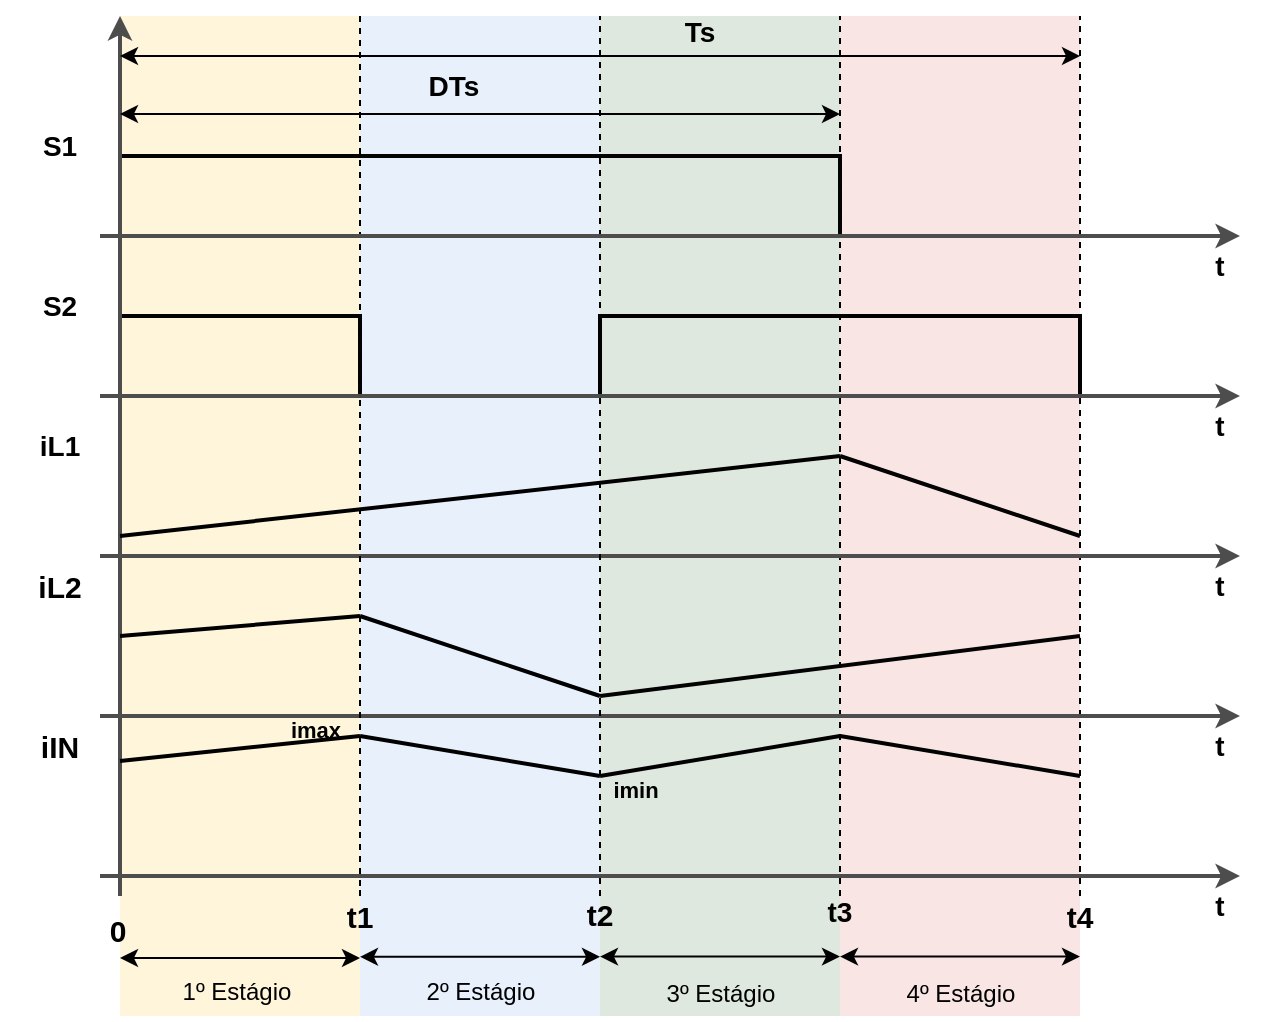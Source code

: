 <mxfile version="16.5.1" type="device" pages="2"><diagram id="Z6HZmyXNCwg5IkLb5baz" name="D&gt;=0_5"><mxGraphModel dx="1038" dy="649" grid="1" gridSize="10" guides="1" tooltips="1" connect="1" arrows="1" fold="1" page="1" pageScale="1" pageWidth="827" pageHeight="1169" math="0" shadow="0"><root><mxCell id="0"/><mxCell id="1" parent="0"/><mxCell id="e4RhfyOBH-OouoMnSQih-4" value="" style="rounded=0;whiteSpace=wrap;html=1;fillColor=#F8E5E4;strokeColor=none;" parent="1" vertex="1"><mxGeometry x="480" y="10" width="120" height="500" as="geometry"/></mxCell><mxCell id="e4RhfyOBH-OouoMnSQih-3" value="" style="rounded=0;whiteSpace=wrap;html=1;fillColor=#DFE8DF;strokeColor=none;" parent="1" vertex="1"><mxGeometry x="360" y="10" width="120" height="500" as="geometry"/></mxCell><mxCell id="e4RhfyOBH-OouoMnSQih-2" value="" style="rounded=0;whiteSpace=wrap;html=1;fillColor=#E8F0FC;strokeColor=none;" parent="1" vertex="1"><mxGeometry x="240" y="10" width="120" height="500" as="geometry"/></mxCell><mxCell id="e4RhfyOBH-OouoMnSQih-1" value="" style="rounded=0;whiteSpace=wrap;html=1;fillColor=#FFF5DB;strokeColor=none;gradientDirection=radial;" parent="1" vertex="1"><mxGeometry x="120" y="10" width="120" height="500" as="geometry"/></mxCell><mxCell id="dGDNWCgqWkg8CKrNuGXy-14" value="" style="rounded=0;whiteSpace=wrap;html=1;fillColor=none;fontColor=#333333;strokeColor=#030303;strokeWidth=2;" parent="1" vertex="1"><mxGeometry x="120" y="80" width="360" height="40" as="geometry"/></mxCell><mxCell id="dGDNWCgqWkg8CKrNuGXy-15" value="" style="rounded=0;whiteSpace=wrap;html=1;fillColor=none;fontColor=#333333;strokeColor=#030303;strokeWidth=2;" parent="1" vertex="1"><mxGeometry x="120" y="160" width="120" height="40" as="geometry"/></mxCell><mxCell id="dGDNWCgqWkg8CKrNuGXy-16" value="" style="rounded=0;whiteSpace=wrap;html=1;fillColor=none;fontColor=#333333;strokeColor=default;strokeWidth=2;" parent="1" vertex="1"><mxGeometry x="360" y="160" width="240" height="40" as="geometry"/></mxCell><mxCell id="dGDNWCgqWkg8CKrNuGXy-1" value="" style="endArrow=classic;html=1;rounded=0;strokeWidth=2;strokeColor=#4D4D4D;" parent="1" edge="1"><mxGeometry width="50" height="50" relative="1" as="geometry"><mxPoint x="120" y="450" as="sourcePoint"/><mxPoint x="120" y="10" as="targetPoint"/></mxGeometry></mxCell><mxCell id="dGDNWCgqWkg8CKrNuGXy-2" value="" style="endArrow=classic;html=1;rounded=0;strokeWidth=2;strokeColor=#4D4D4D;" parent="1" edge="1"><mxGeometry width="50" height="50" relative="1" as="geometry"><mxPoint x="110" y="440" as="sourcePoint"/><mxPoint x="680" y="440" as="targetPoint"/></mxGeometry></mxCell><mxCell id="dGDNWCgqWkg8CKrNuGXy-3" value="&lt;font style=&quot;font-size: 14px&quot;&gt;&lt;b&gt;t&lt;/b&gt;&lt;/font&gt;" style="text;html=1;strokeColor=none;fillColor=none;align=center;verticalAlign=middle;whiteSpace=wrap;rounded=0;" parent="1" vertex="1"><mxGeometry x="640" y="440" width="60" height="30" as="geometry"/></mxCell><mxCell id="dGDNWCgqWkg8CKrNuGXy-6" value="" style="endArrow=none;dashed=1;html=1;rounded=0;strokeWidth=1;" parent="1" edge="1"><mxGeometry width="50" height="50" relative="1" as="geometry"><mxPoint x="480" y="450" as="sourcePoint"/><mxPoint x="480" y="10" as="targetPoint"/></mxGeometry></mxCell><mxCell id="dGDNWCgqWkg8CKrNuGXy-7" value="" style="endArrow=none;dashed=1;html=1;rounded=0;strokeWidth=1;" parent="1" edge="1"><mxGeometry width="50" height="50" relative="1" as="geometry"><mxPoint x="600" y="450" as="sourcePoint"/><mxPoint x="600" y="10" as="targetPoint"/></mxGeometry></mxCell><mxCell id="dGDNWCgqWkg8CKrNuGXy-8" value="" style="endArrow=classic;html=1;rounded=0;strokeWidth=2;strokeColor=#4D4D4D;" parent="1" edge="1"><mxGeometry width="50" height="50" relative="1" as="geometry"><mxPoint x="110" y="360" as="sourcePoint"/><mxPoint x="680" y="360" as="targetPoint"/></mxGeometry></mxCell><mxCell id="dGDNWCgqWkg8CKrNuGXy-9" value="" style="endArrow=classic;html=1;rounded=0;strokeWidth=2;strokeColor=#4D4D4D;" parent="1" edge="1"><mxGeometry width="50" height="50" relative="1" as="geometry"><mxPoint x="110" y="280" as="sourcePoint"/><mxPoint x="680" y="280" as="targetPoint"/></mxGeometry></mxCell><mxCell id="dGDNWCgqWkg8CKrNuGXy-10" value="" style="endArrow=classic;html=1;rounded=0;strokeWidth=2;strokeColor=#4D4D4D;" parent="1" edge="1"><mxGeometry width="50" height="50" relative="1" as="geometry"><mxPoint x="110" y="200" as="sourcePoint"/><mxPoint x="680" y="200" as="targetPoint"/></mxGeometry></mxCell><mxCell id="dGDNWCgqWkg8CKrNuGXy-4" value="" style="endArrow=none;dashed=1;html=1;rounded=0;strokeWidth=1;startArrow=none;" parent="1" source="dGDNWCgqWkg8CKrNuGXy-37" edge="1"><mxGeometry width="50" height="50" relative="1" as="geometry"><mxPoint x="240" y="450" as="sourcePoint"/><mxPoint x="240" y="10" as="targetPoint"/></mxGeometry></mxCell><mxCell id="dGDNWCgqWkg8CKrNuGXy-5" value="" style="endArrow=none;dashed=1;html=1;rounded=0;strokeWidth=1;" parent="1" edge="1"><mxGeometry width="50" height="50" relative="1" as="geometry"><mxPoint x="360" y="450" as="sourcePoint"/><mxPoint x="360" y="10" as="targetPoint"/></mxGeometry></mxCell><mxCell id="dGDNWCgqWkg8CKrNuGXy-17" value="" style="endArrow=none;html=1;rounded=0;strokeWidth=2;fillColor=none;strokeColor=default;fontSize=12;fontColor=#333333;" parent="1" edge="1"><mxGeometry width="50" height="50" relative="1" as="geometry"><mxPoint x="120" y="270" as="sourcePoint"/><mxPoint x="480" y="230" as="targetPoint"/></mxGeometry></mxCell><mxCell id="dGDNWCgqWkg8CKrNuGXy-18" value="" style="endArrow=none;html=1;rounded=0;strokeWidth=2;fillColor=#f5f5f5;strokeColor=#030303;" parent="1" edge="1"><mxGeometry width="50" height="50" relative="1" as="geometry"><mxPoint x="600" y="270" as="sourcePoint"/><mxPoint x="480" y="230" as="targetPoint"/></mxGeometry></mxCell><mxCell id="dGDNWCgqWkg8CKrNuGXy-19" value="" style="endArrow=none;html=1;rounded=0;strokeWidth=2;fillColor=none;strokeColor=default;fontSize=12;fontColor=#333333;" parent="1" edge="1"><mxGeometry width="50" height="50" relative="1" as="geometry"><mxPoint x="120" y="320" as="sourcePoint"/><mxPoint x="240" y="310" as="targetPoint"/></mxGeometry></mxCell><mxCell id="dGDNWCgqWkg8CKrNuGXy-20" value="" style="endArrow=none;html=1;rounded=0;strokeWidth=2;fillColor=none;strokeColor=default;fontSize=12;fontColor=#333333;" parent="1" edge="1"><mxGeometry width="50" height="50" relative="1" as="geometry"><mxPoint x="240" y="310" as="sourcePoint"/><mxPoint x="360" y="350" as="targetPoint"/></mxGeometry></mxCell><mxCell id="dGDNWCgqWkg8CKrNuGXy-21" value="" style="endArrow=none;html=1;rounded=0;strokeWidth=2;fillColor=#f5f5f5;strokeColor=#030303;" parent="1" edge="1"><mxGeometry width="50" height="50" relative="1" as="geometry"><mxPoint x="360" y="350" as="sourcePoint"/><mxPoint x="600" y="320" as="targetPoint"/></mxGeometry></mxCell><mxCell id="dGDNWCgqWkg8CKrNuGXy-22" value="" style="endArrow=none;html=1;rounded=0;strokeWidth=2;fillColor=none;strokeColor=default;fontSize=12;fontColor=#333333;exitX=1;exitY=0.75;exitDx=0;exitDy=0;" parent="1" source="dGDNWCgqWkg8CKrNuGXy-34" edge="1"><mxGeometry width="50" height="50" relative="1" as="geometry"><mxPoint x="120" y="430" as="sourcePoint"/><mxPoint x="240" y="370" as="targetPoint"/></mxGeometry></mxCell><mxCell id="dGDNWCgqWkg8CKrNuGXy-23" value="" style="endArrow=none;html=1;rounded=0;strokeWidth=2;fillColor=none;strokeColor=default;fontSize=12;fontColor=#333333;" parent="1" edge="1"><mxGeometry width="50" height="50" relative="1" as="geometry"><mxPoint x="240" y="370" as="sourcePoint"/><mxPoint x="360" y="390" as="targetPoint"/></mxGeometry></mxCell><mxCell id="dGDNWCgqWkg8CKrNuGXy-24" value="" style="endArrow=none;html=1;rounded=0;strokeWidth=2;fillColor=none;strokeColor=default;fontSize=12;fontColor=#333333;" parent="1" edge="1"><mxGeometry width="50" height="50" relative="1" as="geometry"><mxPoint x="360" y="390" as="sourcePoint"/><mxPoint x="480" y="370" as="targetPoint"/></mxGeometry></mxCell><mxCell id="dGDNWCgqWkg8CKrNuGXy-25" value="" style="endArrow=none;html=1;rounded=0;strokeWidth=2;fillColor=none;strokeColor=default;fontSize=12;fontColor=#333333;" parent="1" edge="1"><mxGeometry width="50" height="50" relative="1" as="geometry"><mxPoint x="480" y="370" as="sourcePoint"/><mxPoint x="600" y="390" as="targetPoint"/></mxGeometry></mxCell><mxCell id="dGDNWCgqWkg8CKrNuGXy-26" value="&lt;font style=&quot;font-size: 14px&quot;&gt;&lt;b&gt;t&lt;/b&gt;&lt;/font&gt;" style="text;html=1;strokeColor=none;fillColor=none;align=center;verticalAlign=middle;whiteSpace=wrap;rounded=0;" parent="1" vertex="1"><mxGeometry x="640" y="360" width="60" height="30" as="geometry"/></mxCell><mxCell id="dGDNWCgqWkg8CKrNuGXy-27" value="&lt;font style=&quot;font-size: 14px&quot;&gt;&lt;b&gt;t&lt;/b&gt;&lt;/font&gt;" style="text;html=1;strokeColor=none;fillColor=none;align=center;verticalAlign=middle;whiteSpace=wrap;rounded=0;" parent="1" vertex="1"><mxGeometry x="640" y="280" width="60" height="30" as="geometry"/></mxCell><mxCell id="dGDNWCgqWkg8CKrNuGXy-28" value="&lt;font style=&quot;font-size: 14px&quot;&gt;&lt;b&gt;t&lt;/b&gt;&lt;/font&gt;" style="text;html=1;strokeColor=none;fillColor=none;align=center;verticalAlign=middle;whiteSpace=wrap;rounded=0;" parent="1" vertex="1"><mxGeometry x="640" y="200" width="60" height="30" as="geometry"/></mxCell><mxCell id="dGDNWCgqWkg8CKrNuGXy-29" value="&lt;font style=&quot;font-size: 14px&quot;&gt;&lt;b&gt;t&lt;/b&gt;&lt;/font&gt;" style="text;html=1;strokeColor=none;fillColor=none;align=center;verticalAlign=middle;whiteSpace=wrap;rounded=0;" parent="1" vertex="1"><mxGeometry x="640" y="120" width="60" height="30" as="geometry"/></mxCell><mxCell id="dGDNWCgqWkg8CKrNuGXy-30" value="&lt;font style=&quot;font-size: 14px&quot;&gt;&lt;b&gt;S1&lt;/b&gt;&lt;/font&gt;" style="text;html=1;strokeColor=none;fillColor=none;align=center;verticalAlign=middle;whiteSpace=wrap;rounded=0;" parent="1" vertex="1"><mxGeometry x="60" y="60" width="60" height="30" as="geometry"/></mxCell><mxCell id="dGDNWCgqWkg8CKrNuGXy-31" value="&lt;font style=&quot;font-size: 14px&quot;&gt;&lt;b&gt;S2&lt;/b&gt;&lt;/font&gt;" style="text;html=1;strokeColor=none;fillColor=none;align=center;verticalAlign=middle;whiteSpace=wrap;rounded=0;" parent="1" vertex="1"><mxGeometry x="60" y="140" width="60" height="30" as="geometry"/></mxCell><mxCell id="dGDNWCgqWkg8CKrNuGXy-32" value="&lt;font style=&quot;font-size: 14px&quot;&gt;&lt;b&gt;iL1&lt;/b&gt;&lt;/font&gt;" style="text;html=1;strokeColor=none;fillColor=none;align=center;verticalAlign=middle;whiteSpace=wrap;rounded=0;" parent="1" vertex="1"><mxGeometry x="60" y="210" width="60" height="30" as="geometry"/></mxCell><mxCell id="dGDNWCgqWkg8CKrNuGXy-33" value="&lt;font style=&quot;font-size: 15px&quot;&gt;&lt;b&gt;iL2&lt;/b&gt;&lt;/font&gt;" style="text;html=1;strokeColor=none;fillColor=none;align=center;verticalAlign=middle;whiteSpace=wrap;rounded=0;" parent="1" vertex="1"><mxGeometry x="60" y="280" width="60" height="30" as="geometry"/></mxCell><mxCell id="dGDNWCgqWkg8CKrNuGXy-34" value="&lt;font style=&quot;font-size: 15px&quot;&gt;&lt;b&gt;iIN&lt;/b&gt;&lt;/font&gt;" style="text;html=1;strokeColor=none;fillColor=none;align=center;verticalAlign=middle;whiteSpace=wrap;rounded=0;" parent="1" vertex="1"><mxGeometry x="60" y="360" width="60" height="30" as="geometry"/></mxCell><mxCell id="dGDNWCgqWkg8CKrNuGXy-35" value="&lt;font style=&quot;font-size: 11px&quot;&gt;&lt;b&gt;imax&lt;/b&gt;&lt;/font&gt;" style="text;html=1;strokeColor=none;fillColor=none;align=center;verticalAlign=middle;whiteSpace=wrap;rounded=0;" parent="1" vertex="1"><mxGeometry x="188" y="352" width="60" height="30" as="geometry"/></mxCell><mxCell id="dGDNWCgqWkg8CKrNuGXy-36" value="&lt;font style=&quot;font-size: 11px&quot;&gt;&lt;b&gt;imin&lt;/b&gt;&lt;/font&gt;" style="text;html=1;strokeColor=none;fillColor=none;align=center;verticalAlign=middle;whiteSpace=wrap;rounded=0;" parent="1" vertex="1"><mxGeometry x="348" y="382" width="60" height="30" as="geometry"/></mxCell><mxCell id="dGDNWCgqWkg8CKrNuGXy-37" value="&lt;font style=&quot;font-size: 15px&quot;&gt;&lt;b&gt;t1&lt;/b&gt;&lt;/font&gt;" style="text;html=1;strokeColor=none;fillColor=none;align=center;verticalAlign=middle;whiteSpace=wrap;rounded=0;" parent="1" vertex="1"><mxGeometry x="210" y="445" width="60" height="30" as="geometry"/></mxCell><mxCell id="dGDNWCgqWkg8CKrNuGXy-38" value="" style="endArrow=none;dashed=1;html=1;rounded=0;strokeWidth=1;" parent="1" target="dGDNWCgqWkg8CKrNuGXy-37" edge="1"><mxGeometry width="50" height="50" relative="1" as="geometry"><mxPoint x="240" y="450" as="sourcePoint"/><mxPoint x="240" y="40" as="targetPoint"/></mxGeometry></mxCell><mxCell id="dGDNWCgqWkg8CKrNuGXy-39" value="&lt;font size=&quot;1&quot;&gt;&lt;b style=&quot;font-size: 15px&quot;&gt;t2&lt;/b&gt;&lt;/font&gt;" style="text;html=1;strokeColor=none;fillColor=none;align=center;verticalAlign=middle;whiteSpace=wrap;rounded=0;" parent="1" vertex="1"><mxGeometry x="330" y="444" width="60" height="30" as="geometry"/></mxCell><mxCell id="dGDNWCgqWkg8CKrNuGXy-40" value="&lt;font style=&quot;font-size: 14px&quot;&gt;&lt;b&gt;t3&lt;/b&gt;&lt;/font&gt;" style="text;html=1;strokeColor=none;fillColor=none;align=center;verticalAlign=middle;whiteSpace=wrap;rounded=0;" parent="1" vertex="1"><mxGeometry x="450" y="443" width="60" height="30" as="geometry"/></mxCell><mxCell id="dGDNWCgqWkg8CKrNuGXy-41" value="&lt;font size=&quot;1&quot;&gt;&lt;b style=&quot;font-size: 15px&quot;&gt;t4&lt;/b&gt;&lt;/font&gt;" style="text;html=1;strokeColor=none;fillColor=none;align=center;verticalAlign=middle;whiteSpace=wrap;rounded=0;" parent="1" vertex="1"><mxGeometry x="570" y="445" width="60" height="30" as="geometry"/></mxCell><mxCell id="dGDNWCgqWkg8CKrNuGXy-43" value="" style="endArrow=classic;startArrow=classic;html=1;rounded=0;fontSize=11;strokeWidth=1;exitX=1;exitY=0.25;exitDx=0;exitDy=0;" parent="1" edge="1"><mxGeometry width="50" height="50" relative="1" as="geometry"><mxPoint x="120" y="30" as="sourcePoint"/><mxPoint x="600" y="30" as="targetPoint"/></mxGeometry></mxCell><mxCell id="dGDNWCgqWkg8CKrNuGXy-44" value="&lt;font style=&quot;font-size: 14px&quot;&gt;&lt;b&gt;DTs&lt;/b&gt;&lt;/font&gt;" style="text;html=1;strokeColor=none;fillColor=none;align=center;verticalAlign=middle;whiteSpace=wrap;rounded=0;" parent="1" vertex="1"><mxGeometry x="257" y="30" width="60" height="30" as="geometry"/></mxCell><mxCell id="dGDNWCgqWkg8CKrNuGXy-45" value="&lt;font style=&quot;font-size: 14px&quot;&gt;&lt;b&gt;Ts&lt;/b&gt;&lt;/font&gt;" style="text;html=1;strokeColor=none;fillColor=none;align=center;verticalAlign=middle;whiteSpace=wrap;rounded=0;" parent="1" vertex="1"><mxGeometry x="380" y="3" width="60" height="30" as="geometry"/></mxCell><mxCell id="dGDNWCgqWkg8CKrNuGXy-46" value="&lt;font style=&quot;font-size: 15px&quot;&gt;&lt;b&gt;0&lt;/b&gt;&lt;/font&gt;" style="text;html=1;strokeColor=none;fillColor=none;align=center;verticalAlign=middle;whiteSpace=wrap;rounded=0;" parent="1" vertex="1"><mxGeometry x="89" y="452" width="60" height="30" as="geometry"/></mxCell><mxCell id="e4RhfyOBH-OouoMnSQih-10" value="" style="endArrow=classic;startArrow=classic;html=1;rounded=0;fontSize=11;strokeWidth=1;exitX=1;exitY=0.25;exitDx=0;exitDy=0;" parent="1" edge="1"><mxGeometry width="50" height="50" relative="1" as="geometry"><mxPoint x="120" y="59" as="sourcePoint"/><mxPoint x="480" y="59" as="targetPoint"/></mxGeometry></mxCell><mxCell id="e4RhfyOBH-OouoMnSQih-12" value="" style="endArrow=classic;startArrow=classic;html=1;rounded=0;fontSize=11;strokeWidth=1;exitX=1;exitY=0.25;exitDx=0;exitDy=0;" parent="1" edge="1"><mxGeometry width="50" height="50" relative="1" as="geometry"><mxPoint x="120" y="481" as="sourcePoint"/><mxPoint x="240" y="481" as="targetPoint"/></mxGeometry></mxCell><mxCell id="e4RhfyOBH-OouoMnSQih-13" value="" style="endArrow=classic;startArrow=classic;html=1;rounded=0;fontSize=11;strokeWidth=1;exitX=1;exitY=0.25;exitDx=0;exitDy=0;" parent="1" edge="1"><mxGeometry width="50" height="50" relative="1" as="geometry"><mxPoint x="240" y="480.43" as="sourcePoint"/><mxPoint x="360" y="480.43" as="targetPoint"/></mxGeometry></mxCell><mxCell id="e4RhfyOBH-OouoMnSQih-14" value="" style="endArrow=classic;startArrow=classic;html=1;rounded=0;fontSize=11;strokeWidth=1;exitX=1;exitY=0.25;exitDx=0;exitDy=0;" parent="1" edge="1"><mxGeometry width="50" height="50" relative="1" as="geometry"><mxPoint x="360" y="480.31" as="sourcePoint"/><mxPoint x="480" y="480.31" as="targetPoint"/></mxGeometry></mxCell><mxCell id="e4RhfyOBH-OouoMnSQih-15" value="" style="endArrow=classic;startArrow=classic;html=1;rounded=0;fontSize=11;strokeWidth=1;exitX=1;exitY=0.25;exitDx=0;exitDy=0;" parent="1" edge="1"><mxGeometry width="50" height="50" relative="1" as="geometry"><mxPoint x="480" y="480.31" as="sourcePoint"/><mxPoint x="600" y="480.31" as="targetPoint"/></mxGeometry></mxCell><mxCell id="e4RhfyOBH-OouoMnSQih-17" value="&lt;font style=&quot;font-size: 12px&quot;&gt;1º Estágio&lt;/font&gt;" style="text;html=1;strokeColor=none;fillColor=none;align=center;verticalAlign=middle;whiteSpace=wrap;rounded=0;fontSize=15;" parent="1" vertex="1"><mxGeometry x="137" y="481" width="83" height="30" as="geometry"/></mxCell><mxCell id="dGDNWCgqWkg8CKrNuGXy-11" value="" style="endArrow=classic;html=1;rounded=0;strokeWidth=2;strokeColor=#4D4D4D;" parent="1" edge="1"><mxGeometry width="50" height="50" relative="1" as="geometry"><mxPoint x="110" y="120" as="sourcePoint"/><mxPoint x="680" y="120" as="targetPoint"/></mxGeometry></mxCell><mxCell id="e4RhfyOBH-OouoMnSQih-18" value="&lt;font style=&quot;font-size: 12px&quot;&gt;2º Estágio&lt;/font&gt;" style="text;html=1;strokeColor=none;fillColor=none;align=center;verticalAlign=middle;whiteSpace=wrap;rounded=0;fontSize=15;" parent="1" vertex="1"><mxGeometry x="258.5" y="486.5" width="83" height="19" as="geometry"/></mxCell><mxCell id="e4RhfyOBH-OouoMnSQih-19" value="&lt;font style=&quot;font-size: 12px&quot;&gt;3º Estágio&lt;/font&gt;" style="text;html=1;strokeColor=none;fillColor=none;align=center;verticalAlign=middle;whiteSpace=wrap;rounded=0;fontSize=15;" parent="1" vertex="1"><mxGeometry x="378.5" y="482" width="83" height="30" as="geometry"/></mxCell><mxCell id="e4RhfyOBH-OouoMnSQih-20" value="&lt;font style=&quot;font-size: 12px&quot;&gt;4º Estágio&lt;/font&gt;" style="text;html=1;strokeColor=none;fillColor=none;align=center;verticalAlign=middle;whiteSpace=wrap;rounded=0;fontSize=15;" parent="1" vertex="1"><mxGeometry x="498.5" y="482" width="83" height="30" as="geometry"/></mxCell></root></mxGraphModel></diagram><diagram name="D&lt;0_5" id="ca2ZAwSnyEl_BcdZm0S9"><mxGraphModel dx="1038" dy="649" grid="1" gridSize="10" guides="1" tooltips="1" connect="1" arrows="1" fold="1" page="1" pageScale="1" pageWidth="827" pageHeight="1169" math="0" shadow="0"><root><mxCell id="uFz39DifCKeHhFSxsvC1-0"/><mxCell id="uFz39DifCKeHhFSxsvC1-1" parent="uFz39DifCKeHhFSxsvC1-0"/><mxCell id="uFz39DifCKeHhFSxsvC1-2" value="" style="rounded=0;whiteSpace=wrap;html=1;fillColor=#F8E5E4;strokeColor=none;" vertex="1" parent="uFz39DifCKeHhFSxsvC1-1"><mxGeometry x="480" y="10" width="120" height="500" as="geometry"/></mxCell><mxCell id="uFz39DifCKeHhFSxsvC1-3" value="" style="rounded=0;whiteSpace=wrap;html=1;fillColor=#DFE8DF;strokeColor=none;" vertex="1" parent="uFz39DifCKeHhFSxsvC1-1"><mxGeometry x="360" y="10" width="120" height="500" as="geometry"/></mxCell><mxCell id="uFz39DifCKeHhFSxsvC1-4" value="" style="rounded=0;whiteSpace=wrap;html=1;fillColor=#E8F0FC;strokeColor=none;" vertex="1" parent="uFz39DifCKeHhFSxsvC1-1"><mxGeometry x="240" y="10" width="120" height="500" as="geometry"/></mxCell><mxCell id="uFz39DifCKeHhFSxsvC1-5" value="" style="rounded=0;whiteSpace=wrap;html=1;fillColor=#FFF5DB;strokeColor=none;gradientDirection=radial;" vertex="1" parent="uFz39DifCKeHhFSxsvC1-1"><mxGeometry x="120" y="10" width="120" height="500" as="geometry"/></mxCell><mxCell id="uFz39DifCKeHhFSxsvC1-6" value="" style="rounded=0;whiteSpace=wrap;html=1;fillColor=none;fontColor=#333333;strokeColor=#030303;strokeWidth=2;" vertex="1" parent="uFz39DifCKeHhFSxsvC1-1"><mxGeometry x="240" y="80" width="120" height="40" as="geometry"/></mxCell><mxCell id="uFz39DifCKeHhFSxsvC1-8" value="" style="rounded=0;whiteSpace=wrap;html=1;fillColor=none;fontColor=#333333;strokeColor=default;strokeWidth=2;" vertex="1" parent="uFz39DifCKeHhFSxsvC1-1"><mxGeometry x="480" y="160" width="120" height="40" as="geometry"/></mxCell><mxCell id="uFz39DifCKeHhFSxsvC1-9" value="" style="endArrow=classic;html=1;rounded=0;strokeWidth=2;strokeColor=#4D4D4D;" edge="1" parent="uFz39DifCKeHhFSxsvC1-1"><mxGeometry width="50" height="50" relative="1" as="geometry"><mxPoint x="120" y="450" as="sourcePoint"/><mxPoint x="120" y="10" as="targetPoint"/></mxGeometry></mxCell><mxCell id="uFz39DifCKeHhFSxsvC1-10" value="" style="endArrow=classic;html=1;rounded=0;strokeWidth=2;strokeColor=#4D4D4D;" edge="1" parent="uFz39DifCKeHhFSxsvC1-1"><mxGeometry width="50" height="50" relative="1" as="geometry"><mxPoint x="110" y="440" as="sourcePoint"/><mxPoint x="680" y="440" as="targetPoint"/></mxGeometry></mxCell><mxCell id="uFz39DifCKeHhFSxsvC1-11" value="&lt;font style=&quot;font-size: 14px&quot;&gt;&lt;b&gt;t&lt;/b&gt;&lt;/font&gt;" style="text;html=1;strokeColor=none;fillColor=none;align=center;verticalAlign=middle;whiteSpace=wrap;rounded=0;" vertex="1" parent="uFz39DifCKeHhFSxsvC1-1"><mxGeometry x="640" y="440" width="60" height="30" as="geometry"/></mxCell><mxCell id="uFz39DifCKeHhFSxsvC1-12" value="" style="endArrow=none;dashed=1;html=1;rounded=0;strokeWidth=1;" edge="1" parent="uFz39DifCKeHhFSxsvC1-1"><mxGeometry width="50" height="50" relative="1" as="geometry"><mxPoint x="480" y="450" as="sourcePoint"/><mxPoint x="480" y="10" as="targetPoint"/></mxGeometry></mxCell><mxCell id="uFz39DifCKeHhFSxsvC1-13" value="" style="endArrow=none;dashed=1;html=1;rounded=0;strokeWidth=1;" edge="1" parent="uFz39DifCKeHhFSxsvC1-1"><mxGeometry width="50" height="50" relative="1" as="geometry"><mxPoint x="600" y="450" as="sourcePoint"/><mxPoint x="600" y="10" as="targetPoint"/></mxGeometry></mxCell><mxCell id="uFz39DifCKeHhFSxsvC1-14" value="" style="endArrow=classic;html=1;rounded=0;strokeWidth=2;strokeColor=#4D4D4D;" edge="1" parent="uFz39DifCKeHhFSxsvC1-1"><mxGeometry width="50" height="50" relative="1" as="geometry"><mxPoint x="110" y="360" as="sourcePoint"/><mxPoint x="680" y="360" as="targetPoint"/></mxGeometry></mxCell><mxCell id="uFz39DifCKeHhFSxsvC1-15" value="" style="endArrow=classic;html=1;rounded=0;strokeWidth=2;strokeColor=#4D4D4D;" edge="1" parent="uFz39DifCKeHhFSxsvC1-1"><mxGeometry width="50" height="50" relative="1" as="geometry"><mxPoint x="110" y="280" as="sourcePoint"/><mxPoint x="680" y="280" as="targetPoint"/></mxGeometry></mxCell><mxCell id="uFz39DifCKeHhFSxsvC1-16" value="" style="endArrow=classic;html=1;rounded=0;strokeWidth=2;strokeColor=#4D4D4D;" edge="1" parent="uFz39DifCKeHhFSxsvC1-1"><mxGeometry width="50" height="50" relative="1" as="geometry"><mxPoint x="110" y="200" as="sourcePoint"/><mxPoint x="680" y="200" as="targetPoint"/></mxGeometry></mxCell><mxCell id="uFz39DifCKeHhFSxsvC1-17" value="" style="endArrow=none;dashed=1;html=1;rounded=0;strokeWidth=1;startArrow=none;" edge="1" parent="uFz39DifCKeHhFSxsvC1-1" source="uFz39DifCKeHhFSxsvC1-39"><mxGeometry width="50" height="50" relative="1" as="geometry"><mxPoint x="240" y="450" as="sourcePoint"/><mxPoint x="240" y="10" as="targetPoint"/></mxGeometry></mxCell><mxCell id="uFz39DifCKeHhFSxsvC1-18" value="" style="endArrow=none;dashed=1;html=1;rounded=0;strokeWidth=1;" edge="1" parent="uFz39DifCKeHhFSxsvC1-1"><mxGeometry width="50" height="50" relative="1" as="geometry"><mxPoint x="360" y="450" as="sourcePoint"/><mxPoint x="360" y="10" as="targetPoint"/></mxGeometry></mxCell><mxCell id="uFz39DifCKeHhFSxsvC1-22" value="" style="endArrow=none;html=1;rounded=0;strokeWidth=2;fillColor=none;strokeColor=default;fontSize=12;fontColor=#333333;" edge="1" parent="uFz39DifCKeHhFSxsvC1-1"><mxGeometry width="50" height="50" relative="1" as="geometry"><mxPoint x="480" y="352" as="sourcePoint"/><mxPoint x="600" y="322" as="targetPoint"/></mxGeometry></mxCell><mxCell id="uFz39DifCKeHhFSxsvC1-28" value="&lt;font style=&quot;font-size: 14px&quot;&gt;&lt;b&gt;t&lt;/b&gt;&lt;/font&gt;" style="text;html=1;strokeColor=none;fillColor=none;align=center;verticalAlign=middle;whiteSpace=wrap;rounded=0;" vertex="1" parent="uFz39DifCKeHhFSxsvC1-1"><mxGeometry x="640" y="360" width="60" height="30" as="geometry"/></mxCell><mxCell id="uFz39DifCKeHhFSxsvC1-29" value="&lt;font style=&quot;font-size: 14px&quot;&gt;&lt;b&gt;t&lt;/b&gt;&lt;/font&gt;" style="text;html=1;strokeColor=none;fillColor=none;align=center;verticalAlign=middle;whiteSpace=wrap;rounded=0;" vertex="1" parent="uFz39DifCKeHhFSxsvC1-1"><mxGeometry x="640" y="280" width="60" height="30" as="geometry"/></mxCell><mxCell id="uFz39DifCKeHhFSxsvC1-30" value="&lt;font style=&quot;font-size: 14px&quot;&gt;&lt;b&gt;t&lt;/b&gt;&lt;/font&gt;" style="text;html=1;strokeColor=none;fillColor=none;align=center;verticalAlign=middle;whiteSpace=wrap;rounded=0;" vertex="1" parent="uFz39DifCKeHhFSxsvC1-1"><mxGeometry x="640" y="200" width="60" height="30" as="geometry"/></mxCell><mxCell id="uFz39DifCKeHhFSxsvC1-31" value="&lt;font style=&quot;font-size: 14px&quot;&gt;&lt;b&gt;t&lt;/b&gt;&lt;/font&gt;" style="text;html=1;strokeColor=none;fillColor=none;align=center;verticalAlign=middle;whiteSpace=wrap;rounded=0;" vertex="1" parent="uFz39DifCKeHhFSxsvC1-1"><mxGeometry x="640" y="120" width="60" height="30" as="geometry"/></mxCell><mxCell id="uFz39DifCKeHhFSxsvC1-32" value="&lt;font style=&quot;font-size: 14px&quot;&gt;&lt;b&gt;S1&lt;/b&gt;&lt;/font&gt;" style="text;html=1;strokeColor=none;fillColor=none;align=center;verticalAlign=middle;whiteSpace=wrap;rounded=0;" vertex="1" parent="uFz39DifCKeHhFSxsvC1-1"><mxGeometry x="60" y="60" width="60" height="30" as="geometry"/></mxCell><mxCell id="uFz39DifCKeHhFSxsvC1-33" value="&lt;font style=&quot;font-size: 14px&quot;&gt;&lt;b&gt;S2&lt;/b&gt;&lt;/font&gt;" style="text;html=1;strokeColor=none;fillColor=none;align=center;verticalAlign=middle;whiteSpace=wrap;rounded=0;" vertex="1" parent="uFz39DifCKeHhFSxsvC1-1"><mxGeometry x="60" y="140" width="60" height="30" as="geometry"/></mxCell><mxCell id="uFz39DifCKeHhFSxsvC1-34" value="&lt;font style=&quot;font-size: 14px&quot;&gt;&lt;b&gt;iL1&lt;/b&gt;&lt;/font&gt;" style="text;html=1;strokeColor=none;fillColor=none;align=center;verticalAlign=middle;whiteSpace=wrap;rounded=0;" vertex="1" parent="uFz39DifCKeHhFSxsvC1-1"><mxGeometry x="60" y="210" width="60" height="30" as="geometry"/></mxCell><mxCell id="uFz39DifCKeHhFSxsvC1-35" value="&lt;font style=&quot;font-size: 15px&quot;&gt;&lt;b&gt;iL2&lt;/b&gt;&lt;/font&gt;" style="text;html=1;strokeColor=none;fillColor=none;align=center;verticalAlign=middle;whiteSpace=wrap;rounded=0;" vertex="1" parent="uFz39DifCKeHhFSxsvC1-1"><mxGeometry x="60" y="280" width="60" height="30" as="geometry"/></mxCell><mxCell id="uFz39DifCKeHhFSxsvC1-36" value="&lt;font style=&quot;font-size: 15px&quot;&gt;&lt;b&gt;iIN&lt;/b&gt;&lt;/font&gt;" style="text;html=1;strokeColor=none;fillColor=none;align=center;verticalAlign=middle;whiteSpace=wrap;rounded=0;" vertex="1" parent="uFz39DifCKeHhFSxsvC1-1"><mxGeometry x="60" y="360" width="60" height="30" as="geometry"/></mxCell><mxCell id="uFz39DifCKeHhFSxsvC1-37" value="&lt;font style=&quot;font-size: 11px&quot;&gt;&lt;b&gt;imax&lt;/b&gt;&lt;/font&gt;" style="text;html=1;strokeColor=none;fillColor=none;align=center;verticalAlign=middle;whiteSpace=wrap;rounded=0;" vertex="1" parent="uFz39DifCKeHhFSxsvC1-1"><mxGeometry x="299" y="350" width="60" height="30" as="geometry"/></mxCell><mxCell id="uFz39DifCKeHhFSxsvC1-38" value="&lt;font style=&quot;font-size: 11px&quot;&gt;&lt;b&gt;imin&lt;/b&gt;&lt;/font&gt;" style="text;html=1;strokeColor=none;fillColor=none;align=center;verticalAlign=middle;whiteSpace=wrap;rounded=0;" vertex="1" parent="uFz39DifCKeHhFSxsvC1-1"><mxGeometry x="226" y="381" width="60" height="30" as="geometry"/></mxCell><mxCell id="uFz39DifCKeHhFSxsvC1-39" value="&lt;font style=&quot;font-size: 15px&quot;&gt;&lt;b&gt;t1&lt;/b&gt;&lt;/font&gt;" style="text;html=1;strokeColor=none;fillColor=none;align=center;verticalAlign=middle;whiteSpace=wrap;rounded=0;" vertex="1" parent="uFz39DifCKeHhFSxsvC1-1"><mxGeometry x="210" y="445" width="60" height="30" as="geometry"/></mxCell><mxCell id="uFz39DifCKeHhFSxsvC1-40" value="" style="endArrow=none;dashed=1;html=1;rounded=0;strokeWidth=1;" edge="1" parent="uFz39DifCKeHhFSxsvC1-1" target="uFz39DifCKeHhFSxsvC1-39"><mxGeometry width="50" height="50" relative="1" as="geometry"><mxPoint x="240" y="450" as="sourcePoint"/><mxPoint x="240" y="40" as="targetPoint"/></mxGeometry></mxCell><mxCell id="uFz39DifCKeHhFSxsvC1-41" value="&lt;font size=&quot;1&quot;&gt;&lt;b style=&quot;font-size: 15px&quot;&gt;t2&lt;/b&gt;&lt;/font&gt;" style="text;html=1;strokeColor=none;fillColor=none;align=center;verticalAlign=middle;whiteSpace=wrap;rounded=0;" vertex="1" parent="uFz39DifCKeHhFSxsvC1-1"><mxGeometry x="330" y="444" width="60" height="30" as="geometry"/></mxCell><mxCell id="uFz39DifCKeHhFSxsvC1-42" value="&lt;font style=&quot;font-size: 14px&quot;&gt;&lt;b&gt;t3&lt;/b&gt;&lt;/font&gt;" style="text;html=1;strokeColor=none;fillColor=none;align=center;verticalAlign=middle;whiteSpace=wrap;rounded=0;" vertex="1" parent="uFz39DifCKeHhFSxsvC1-1"><mxGeometry x="450" y="443" width="60" height="30" as="geometry"/></mxCell><mxCell id="uFz39DifCKeHhFSxsvC1-43" value="&lt;font size=&quot;1&quot;&gt;&lt;b style=&quot;font-size: 15px&quot;&gt;t4&lt;/b&gt;&lt;/font&gt;" style="text;html=1;strokeColor=none;fillColor=none;align=center;verticalAlign=middle;whiteSpace=wrap;rounded=0;" vertex="1" parent="uFz39DifCKeHhFSxsvC1-1"><mxGeometry x="570" y="445" width="60" height="30" as="geometry"/></mxCell><mxCell id="uFz39DifCKeHhFSxsvC1-44" value="" style="endArrow=classic;startArrow=classic;html=1;rounded=0;fontSize=11;strokeWidth=1;exitX=1;exitY=0.25;exitDx=0;exitDy=0;" edge="1" parent="uFz39DifCKeHhFSxsvC1-1"><mxGeometry width="50" height="50" relative="1" as="geometry"><mxPoint x="120" y="30" as="sourcePoint"/><mxPoint x="600" y="30" as="targetPoint"/></mxGeometry></mxCell><mxCell id="uFz39DifCKeHhFSxsvC1-45" value="&lt;font style=&quot;font-size: 14px&quot;&gt;&lt;b&gt;DTs&lt;/b&gt;&lt;/font&gt;" style="text;html=1;strokeColor=none;fillColor=none;align=center;verticalAlign=middle;whiteSpace=wrap;rounded=0;" vertex="1" parent="uFz39DifCKeHhFSxsvC1-1"><mxGeometry x="257" y="30" width="60" height="30" as="geometry"/></mxCell><mxCell id="uFz39DifCKeHhFSxsvC1-46" value="&lt;font style=&quot;font-size: 14px&quot;&gt;&lt;b&gt;Ts&lt;/b&gt;&lt;/font&gt;" style="text;html=1;strokeColor=none;fillColor=none;align=center;verticalAlign=middle;whiteSpace=wrap;rounded=0;" vertex="1" parent="uFz39DifCKeHhFSxsvC1-1"><mxGeometry x="380" y="3" width="60" height="30" as="geometry"/></mxCell><mxCell id="uFz39DifCKeHhFSxsvC1-47" value="&lt;font style=&quot;font-size: 15px&quot;&gt;&lt;b&gt;0&lt;/b&gt;&lt;/font&gt;" style="text;html=1;strokeColor=none;fillColor=none;align=center;verticalAlign=middle;whiteSpace=wrap;rounded=0;" vertex="1" parent="uFz39DifCKeHhFSxsvC1-1"><mxGeometry x="89" y="452" width="60" height="30" as="geometry"/></mxCell><mxCell id="uFz39DifCKeHhFSxsvC1-48" value="" style="endArrow=classic;startArrow=classic;html=1;rounded=0;fontSize=11;strokeWidth=1;" edge="1" parent="uFz39DifCKeHhFSxsvC1-1"><mxGeometry width="50" height="50" relative="1" as="geometry"><mxPoint x="240" y="59" as="sourcePoint"/><mxPoint x="360" y="59" as="targetPoint"/></mxGeometry></mxCell><mxCell id="uFz39DifCKeHhFSxsvC1-49" value="" style="endArrow=classic;startArrow=classic;html=1;rounded=0;fontSize=11;strokeWidth=1;exitX=1;exitY=0.25;exitDx=0;exitDy=0;" edge="1" parent="uFz39DifCKeHhFSxsvC1-1"><mxGeometry width="50" height="50" relative="1" as="geometry"><mxPoint x="120" y="481" as="sourcePoint"/><mxPoint x="240" y="481" as="targetPoint"/></mxGeometry></mxCell><mxCell id="uFz39DifCKeHhFSxsvC1-50" value="" style="endArrow=classic;startArrow=classic;html=1;rounded=0;fontSize=11;strokeWidth=1;exitX=1;exitY=0.25;exitDx=0;exitDy=0;" edge="1" parent="uFz39DifCKeHhFSxsvC1-1"><mxGeometry width="50" height="50" relative="1" as="geometry"><mxPoint x="240" y="480.43" as="sourcePoint"/><mxPoint x="360" y="480.43" as="targetPoint"/></mxGeometry></mxCell><mxCell id="uFz39DifCKeHhFSxsvC1-51" value="" style="endArrow=classic;startArrow=classic;html=1;rounded=0;fontSize=11;strokeWidth=1;exitX=1;exitY=0.25;exitDx=0;exitDy=0;" edge="1" parent="uFz39DifCKeHhFSxsvC1-1"><mxGeometry width="50" height="50" relative="1" as="geometry"><mxPoint x="360" y="480.31" as="sourcePoint"/><mxPoint x="480" y="480.31" as="targetPoint"/></mxGeometry></mxCell><mxCell id="uFz39DifCKeHhFSxsvC1-52" value="" style="endArrow=classic;startArrow=classic;html=1;rounded=0;fontSize=11;strokeWidth=1;exitX=1;exitY=0.25;exitDx=0;exitDy=0;" edge="1" parent="uFz39DifCKeHhFSxsvC1-1"><mxGeometry width="50" height="50" relative="1" as="geometry"><mxPoint x="480" y="480.31" as="sourcePoint"/><mxPoint x="600" y="480.31" as="targetPoint"/></mxGeometry></mxCell><mxCell id="uFz39DifCKeHhFSxsvC1-53" value="&lt;font style=&quot;font-size: 12px&quot;&gt;1º Estágio&lt;/font&gt;" style="text;html=1;strokeColor=none;fillColor=none;align=center;verticalAlign=middle;whiteSpace=wrap;rounded=0;fontSize=15;" vertex="1" parent="uFz39DifCKeHhFSxsvC1-1"><mxGeometry x="137" y="481" width="83" height="30" as="geometry"/></mxCell><mxCell id="uFz39DifCKeHhFSxsvC1-54" value="" style="endArrow=classic;html=1;rounded=0;strokeWidth=2;strokeColor=#4D4D4D;" edge="1" parent="uFz39DifCKeHhFSxsvC1-1"><mxGeometry width="50" height="50" relative="1" as="geometry"><mxPoint x="110" y="120" as="sourcePoint"/><mxPoint x="680" y="120" as="targetPoint"/></mxGeometry></mxCell><mxCell id="uFz39DifCKeHhFSxsvC1-55" value="&lt;font style=&quot;font-size: 12px&quot;&gt;2º Estágio&lt;/font&gt;" style="text;html=1;strokeColor=none;fillColor=none;align=center;verticalAlign=middle;whiteSpace=wrap;rounded=0;fontSize=15;" vertex="1" parent="uFz39DifCKeHhFSxsvC1-1"><mxGeometry x="258.5" y="486.5" width="83" height="19" as="geometry"/></mxCell><mxCell id="uFz39DifCKeHhFSxsvC1-56" value="&lt;font style=&quot;font-size: 12px&quot;&gt;3º Estágio&lt;/font&gt;" style="text;html=1;strokeColor=none;fillColor=none;align=center;verticalAlign=middle;whiteSpace=wrap;rounded=0;fontSize=15;" vertex="1" parent="uFz39DifCKeHhFSxsvC1-1"><mxGeometry x="378.5" y="482" width="83" height="30" as="geometry"/></mxCell><mxCell id="uFz39DifCKeHhFSxsvC1-57" value="&lt;font style=&quot;font-size: 12px&quot;&gt;4º Estágio&lt;/font&gt;" style="text;html=1;strokeColor=none;fillColor=none;align=center;verticalAlign=middle;whiteSpace=wrap;rounded=0;fontSize=15;" vertex="1" parent="uFz39DifCKeHhFSxsvC1-1"><mxGeometry x="498.5" y="482" width="83" height="30" as="geometry"/></mxCell><mxCell id="uFz39DifCKeHhFSxsvC1-61" value="" style="endArrow=none;html=1;rounded=0;strokeWidth=2;fillColor=#f5f5f5;strokeColor=#030303;" edge="1" parent="uFz39DifCKeHhFSxsvC1-1"><mxGeometry width="50" height="50" relative="1" as="geometry"><mxPoint x="480" y="352" as="sourcePoint"/><mxPoint x="120" y="322" as="targetPoint"/></mxGeometry></mxCell><mxCell id="uFz39DifCKeHhFSxsvC1-65" value="" style="endArrow=none;html=1;rounded=0;strokeWidth=2;fillColor=none;strokeColor=default;fontSize=12;fontColor=#333333;" edge="1" parent="uFz39DifCKeHhFSxsvC1-1"><mxGeometry width="50" height="50" relative="1" as="geometry"><mxPoint x="240" y="271" as="sourcePoint"/><mxPoint x="360" y="241" as="targetPoint"/></mxGeometry></mxCell><mxCell id="uFz39DifCKeHhFSxsvC1-66" value="" style="endArrow=none;html=1;rounded=0;strokeWidth=2;fillColor=#f5f5f5;strokeColor=#030303;" edge="1" parent="uFz39DifCKeHhFSxsvC1-1"><mxGeometry width="50" height="50" relative="1" as="geometry"><mxPoint x="600" y="261" as="sourcePoint"/><mxPoint x="360" y="241" as="targetPoint"/></mxGeometry></mxCell><mxCell id="uFz39DifCKeHhFSxsvC1-67" value="" style="endArrow=none;html=1;rounded=0;strokeWidth=2;fillColor=#f5f5f5;strokeColor=#030303;" edge="1" parent="uFz39DifCKeHhFSxsvC1-1"><mxGeometry width="50" height="50" relative="1" as="geometry"><mxPoint x="240" y="271" as="sourcePoint"/><mxPoint x="120" y="261" as="targetPoint"/></mxGeometry></mxCell><mxCell id="uFz39DifCKeHhFSxsvC1-68" value="" style="endArrow=none;html=1;rounded=0;strokeWidth=2;fillColor=#f5f5f5;strokeColor=#030303;" edge="1" parent="uFz39DifCKeHhFSxsvC1-1"><mxGeometry width="50" height="50" relative="1" as="geometry"><mxPoint x="480" y="390" as="sourcePoint"/><mxPoint x="360" y="370" as="targetPoint"/></mxGeometry></mxCell><mxCell id="uFz39DifCKeHhFSxsvC1-69" value="" style="endArrow=none;html=1;rounded=0;strokeWidth=2;fillColor=#f5f5f5;strokeColor=#030303;" edge="1" parent="uFz39DifCKeHhFSxsvC1-1"><mxGeometry width="50" height="50" relative="1" as="geometry"><mxPoint x="600" y="370" as="sourcePoint"/><mxPoint x="480" y="390.0" as="targetPoint"/></mxGeometry></mxCell><mxCell id="uFz39DifCKeHhFSxsvC1-70" value="" style="endArrow=none;html=1;rounded=0;strokeWidth=2;fillColor=#f5f5f5;strokeColor=#030303;" edge="1" parent="uFz39DifCKeHhFSxsvC1-1"><mxGeometry width="50" height="50" relative="1" as="geometry"><mxPoint x="360" y="370.0" as="sourcePoint"/><mxPoint x="240" y="390.0" as="targetPoint"/></mxGeometry></mxCell><mxCell id="uFz39DifCKeHhFSxsvC1-72" value="" style="endArrow=none;html=1;rounded=0;strokeWidth=2;fillColor=#f5f5f5;strokeColor=#030303;" edge="1" parent="uFz39DifCKeHhFSxsvC1-1"><mxGeometry width="50" height="50" relative="1" as="geometry"><mxPoint x="240" y="390.0" as="sourcePoint"/><mxPoint x="120" y="370.0" as="targetPoint"/></mxGeometry></mxCell></root></mxGraphModel></diagram></mxfile>